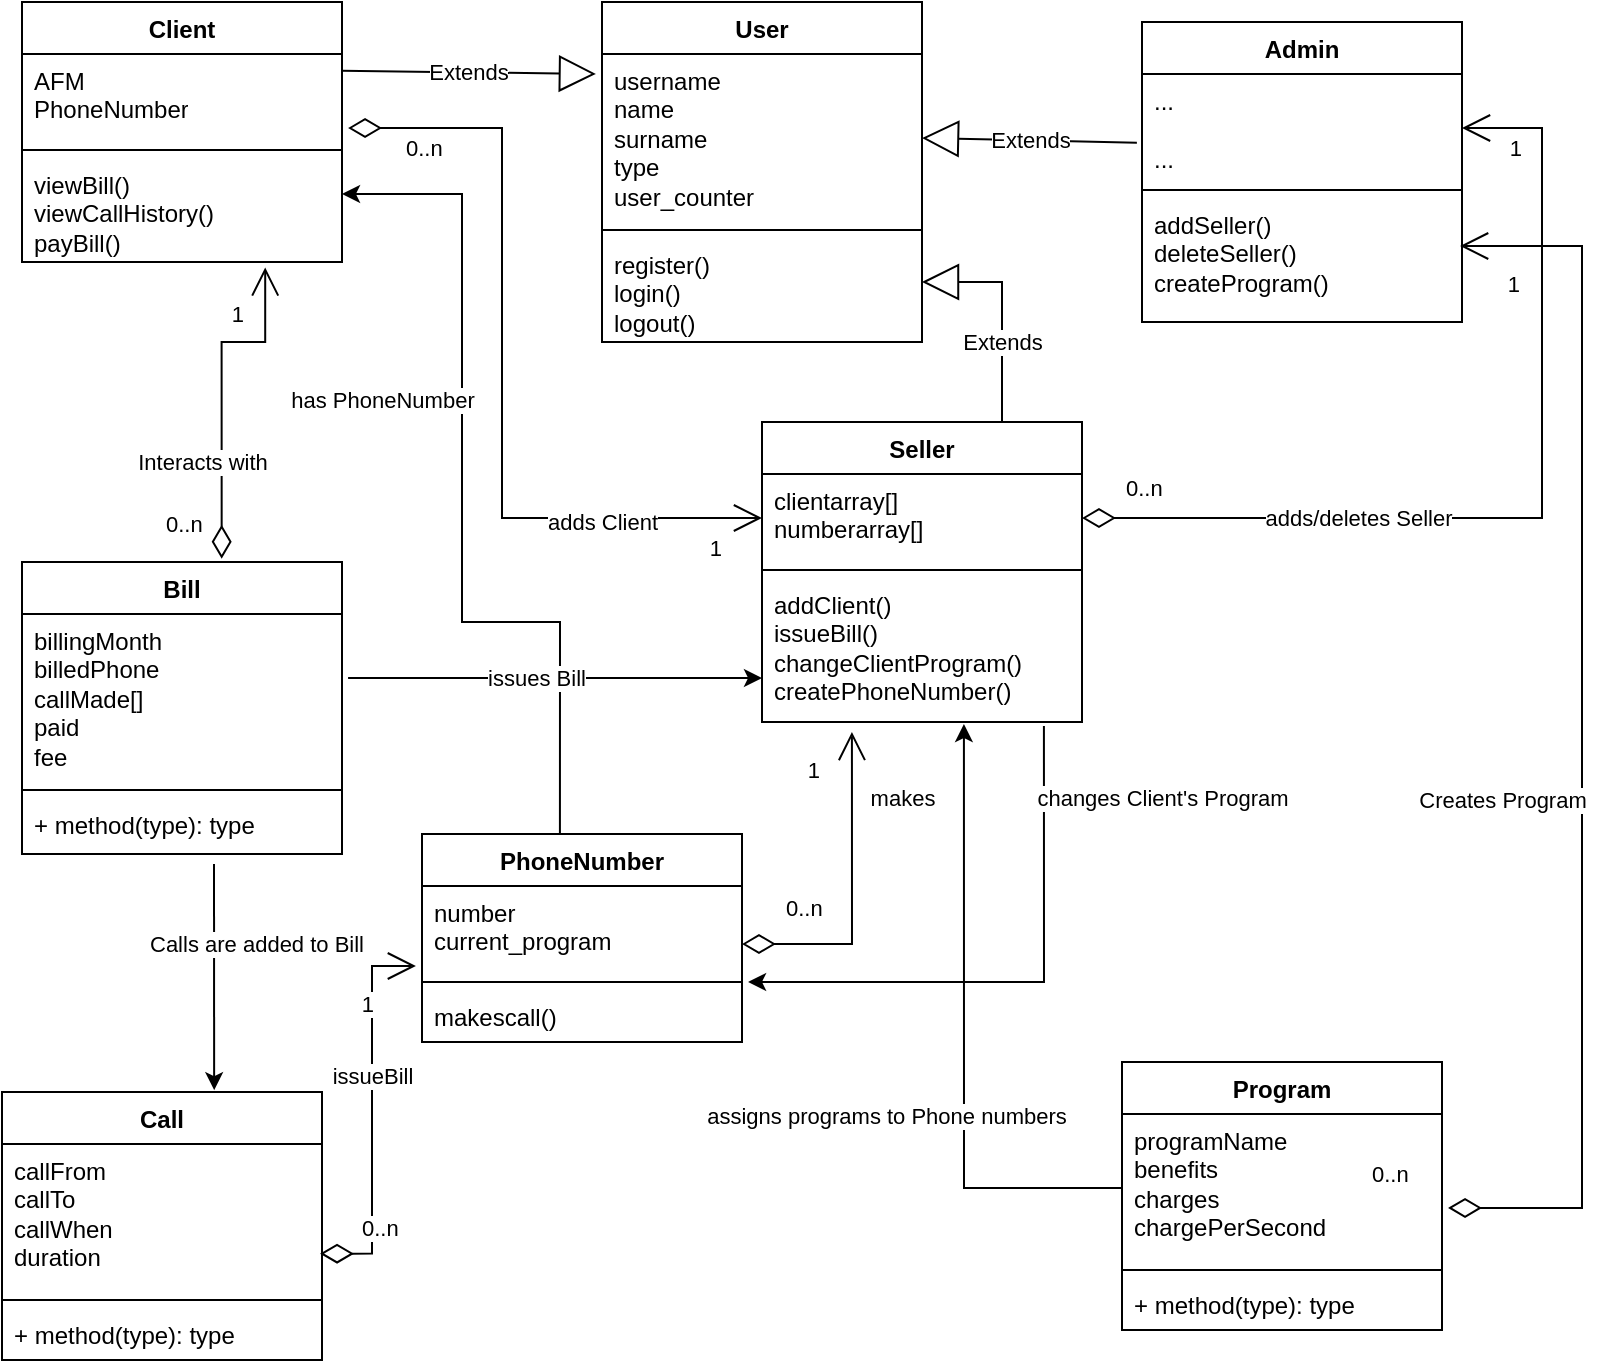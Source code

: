 <mxfile version="24.2.8" type="github">
  <diagram id="C5RBs43oDa-KdzZeNtuy" name="Page-1">
    <mxGraphModel dx="468" dy="421" grid="1" gridSize="10" guides="1" tooltips="1" connect="1" arrows="1" fold="1" page="1" pageScale="1" pageWidth="827" pageHeight="1169" math="0" shadow="0">
      <root>
        <mxCell id="WIyWlLk6GJQsqaUBKTNV-0" />
        <mxCell id="WIyWlLk6GJQsqaUBKTNV-1" parent="WIyWlLk6GJQsqaUBKTNV-0" />
        <mxCell id="PQQsiV7FaaH9W0I3lToX-6" value="User" style="swimlane;fontStyle=1;align=center;verticalAlign=top;childLayout=stackLayout;horizontal=1;startSize=26;horizontalStack=0;resizeParent=1;resizeParentMax=0;resizeLast=0;collapsible=1;marginBottom=0;whiteSpace=wrap;html=1;" parent="WIyWlLk6GJQsqaUBKTNV-1" vertex="1">
          <mxGeometry x="320" y="40" width="160" height="170" as="geometry">
            <mxRectangle x="254" y="150" width="100" height="30" as="alternateBounds" />
          </mxGeometry>
        </mxCell>
        <mxCell id="PQQsiV7FaaH9W0I3lToX-7" value="username&lt;div&gt;name&lt;/div&gt;&lt;div&gt;surname&lt;/div&gt;&lt;div&gt;type&lt;/div&gt;&lt;div&gt;user_counter&lt;/div&gt;" style="text;strokeColor=none;fillColor=none;align=left;verticalAlign=top;spacingLeft=4;spacingRight=4;overflow=hidden;rotatable=0;points=[[0,0.5],[1,0.5]];portConstraint=eastwest;whiteSpace=wrap;html=1;" parent="PQQsiV7FaaH9W0I3lToX-6" vertex="1">
          <mxGeometry y="26" width="160" height="84" as="geometry" />
        </mxCell>
        <mxCell id="PQQsiV7FaaH9W0I3lToX-8" value="" style="line;strokeWidth=1;fillColor=none;align=left;verticalAlign=middle;spacingTop=-1;spacingLeft=3;spacingRight=3;rotatable=0;labelPosition=right;points=[];portConstraint=eastwest;strokeColor=inherit;" parent="PQQsiV7FaaH9W0I3lToX-6" vertex="1">
          <mxGeometry y="110" width="160" height="8" as="geometry" />
        </mxCell>
        <mxCell id="PQQsiV7FaaH9W0I3lToX-9" value="register()&lt;div&gt;login()&lt;/div&gt;&lt;div&gt;logout()&lt;/div&gt;" style="text;strokeColor=none;fillColor=none;align=left;verticalAlign=top;spacingLeft=4;spacingRight=4;overflow=hidden;rotatable=0;points=[[0,0.5],[1,0.5]];portConstraint=eastwest;whiteSpace=wrap;html=1;" parent="PQQsiV7FaaH9W0I3lToX-6" vertex="1">
          <mxGeometry y="118" width="160" height="52" as="geometry" />
        </mxCell>
        <mxCell id="PQQsiV7FaaH9W0I3lToX-16" value="Admin" style="swimlane;fontStyle=1;align=center;verticalAlign=top;childLayout=stackLayout;horizontal=1;startSize=26;horizontalStack=0;resizeParent=1;resizeParentMax=0;resizeLast=0;collapsible=1;marginBottom=0;whiteSpace=wrap;html=1;" parent="WIyWlLk6GJQsqaUBKTNV-1" vertex="1">
          <mxGeometry x="590" y="50" width="160" height="150" as="geometry" />
        </mxCell>
        <mxCell id="PQQsiV7FaaH9W0I3lToX-17" value="...&lt;div&gt;&lt;br&gt;&lt;/div&gt;&lt;div&gt;...&lt;/div&gt;" style="text;strokeColor=none;fillColor=none;align=left;verticalAlign=top;spacingLeft=4;spacingRight=4;overflow=hidden;rotatable=0;points=[[0,0.5],[1,0.5]];portConstraint=eastwest;whiteSpace=wrap;html=1;" parent="PQQsiV7FaaH9W0I3lToX-16" vertex="1">
          <mxGeometry y="26" width="160" height="54" as="geometry" />
        </mxCell>
        <mxCell id="PQQsiV7FaaH9W0I3lToX-18" value="" style="line;strokeWidth=1;fillColor=none;align=left;verticalAlign=middle;spacingTop=-1;spacingLeft=3;spacingRight=3;rotatable=0;labelPosition=right;points=[];portConstraint=eastwest;strokeColor=inherit;" parent="PQQsiV7FaaH9W0I3lToX-16" vertex="1">
          <mxGeometry y="80" width="160" height="8" as="geometry" />
        </mxCell>
        <mxCell id="PQQsiV7FaaH9W0I3lToX-19" value="addSeller()&lt;div&gt;deleteSeller()&lt;/div&gt;&lt;div&gt;createProgram()&lt;/div&gt;" style="text;strokeColor=none;fillColor=none;align=left;verticalAlign=top;spacingLeft=4;spacingRight=4;overflow=hidden;rotatable=0;points=[[0,0.5],[1,0.5]];portConstraint=eastwest;whiteSpace=wrap;html=1;" parent="PQQsiV7FaaH9W0I3lToX-16" vertex="1">
          <mxGeometry y="88" width="160" height="62" as="geometry" />
        </mxCell>
        <mxCell id="PQQsiV7FaaH9W0I3lToX-20" value="Client" style="swimlane;fontStyle=1;align=center;verticalAlign=top;childLayout=stackLayout;horizontal=1;startSize=26;horizontalStack=0;resizeParent=1;resizeParentMax=0;resizeLast=0;collapsible=1;marginBottom=0;whiteSpace=wrap;html=1;" parent="WIyWlLk6GJQsqaUBKTNV-1" vertex="1">
          <mxGeometry x="30" y="40" width="160" height="130" as="geometry" />
        </mxCell>
        <mxCell id="PQQsiV7FaaH9W0I3lToX-21" value="AFM&lt;div&gt;PhoneNumber&lt;/div&gt;&lt;div&gt;&lt;br&gt;&lt;/div&gt;" style="text;strokeColor=none;fillColor=none;align=left;verticalAlign=top;spacingLeft=4;spacingRight=4;overflow=hidden;rotatable=0;points=[[0,0.5],[1,0.5]];portConstraint=eastwest;whiteSpace=wrap;html=1;" parent="PQQsiV7FaaH9W0I3lToX-20" vertex="1">
          <mxGeometry y="26" width="160" height="44" as="geometry" />
        </mxCell>
        <mxCell id="PQQsiV7FaaH9W0I3lToX-22" value="" style="line;strokeWidth=1;fillColor=none;align=left;verticalAlign=middle;spacingTop=-1;spacingLeft=3;spacingRight=3;rotatable=0;labelPosition=right;points=[];portConstraint=eastwest;strokeColor=inherit;" parent="PQQsiV7FaaH9W0I3lToX-20" vertex="1">
          <mxGeometry y="70" width="160" height="8" as="geometry" />
        </mxCell>
        <mxCell id="PQQsiV7FaaH9W0I3lToX-23" value="viewBill()&lt;div&gt;viewCallHistory()&lt;/div&gt;&lt;div&gt;payBill()&lt;/div&gt;" style="text;strokeColor=none;fillColor=none;align=left;verticalAlign=top;spacingLeft=4;spacingRight=4;overflow=hidden;rotatable=0;points=[[0,0.5],[1,0.5]];portConstraint=eastwest;whiteSpace=wrap;html=1;" parent="PQQsiV7FaaH9W0I3lToX-20" vertex="1">
          <mxGeometry y="78" width="160" height="52" as="geometry" />
        </mxCell>
        <mxCell id="PQQsiV7FaaH9W0I3lToX-24" value="Seller" style="swimlane;fontStyle=1;align=center;verticalAlign=top;childLayout=stackLayout;horizontal=1;startSize=26;horizontalStack=0;resizeParent=1;resizeParentMax=0;resizeLast=0;collapsible=1;marginBottom=0;whiteSpace=wrap;html=1;" parent="WIyWlLk6GJQsqaUBKTNV-1" vertex="1">
          <mxGeometry x="400" y="250" width="160" height="150" as="geometry" />
        </mxCell>
        <mxCell id="PQQsiV7FaaH9W0I3lToX-25" value="clientarray[]&lt;div&gt;numberarray[]&lt;/div&gt;" style="text;strokeColor=none;fillColor=none;align=left;verticalAlign=top;spacingLeft=4;spacingRight=4;overflow=hidden;rotatable=0;points=[[0,0.5],[1,0.5]];portConstraint=eastwest;whiteSpace=wrap;html=1;" parent="PQQsiV7FaaH9W0I3lToX-24" vertex="1">
          <mxGeometry y="26" width="160" height="44" as="geometry" />
        </mxCell>
        <mxCell id="PQQsiV7FaaH9W0I3lToX-26" value="" style="line;strokeWidth=1;fillColor=none;align=left;verticalAlign=middle;spacingTop=-1;spacingLeft=3;spacingRight=3;rotatable=0;labelPosition=right;points=[];portConstraint=eastwest;strokeColor=inherit;" parent="PQQsiV7FaaH9W0I3lToX-24" vertex="1">
          <mxGeometry y="70" width="160" height="8" as="geometry" />
        </mxCell>
        <mxCell id="PQQsiV7FaaH9W0I3lToX-27" value="addClient()&lt;div&gt;issueBill()&lt;/div&gt;&lt;div&gt;changeClientProgram()&lt;br&gt;createPhoneNumber()&lt;/div&gt;&lt;div&gt;&lt;br&gt;&lt;/div&gt;" style="text;strokeColor=none;fillColor=none;align=left;verticalAlign=top;spacingLeft=4;spacingRight=4;overflow=hidden;rotatable=0;points=[[0,0.5],[1,0.5]];portConstraint=eastwest;whiteSpace=wrap;html=1;" parent="PQQsiV7FaaH9W0I3lToX-24" vertex="1">
          <mxGeometry y="78" width="160" height="72" as="geometry" />
        </mxCell>
        <mxCell id="PQQsiV7FaaH9W0I3lToX-28" value="Extends" style="endArrow=block;endSize=16;endFill=0;html=1;rounded=0;exitX=0.999;exitY=0.19;exitDx=0;exitDy=0;exitPerimeter=0;entryX=-0.019;entryY=0.119;entryDx=0;entryDy=0;entryPerimeter=0;" parent="WIyWlLk6GJQsqaUBKTNV-1" source="PQQsiV7FaaH9W0I3lToX-21" target="PQQsiV7FaaH9W0I3lToX-7" edge="1">
          <mxGeometry width="160" relative="1" as="geometry">
            <mxPoint x="194" y="100" as="sourcePoint" />
            <mxPoint x="320" y="74" as="targetPoint" />
            <Array as="points" />
          </mxGeometry>
        </mxCell>
        <mxCell id="PQQsiV7FaaH9W0I3lToX-29" value="Extends" style="endArrow=block;endSize=16;endFill=0;html=1;rounded=0;exitX=0.75;exitY=0;exitDx=0;exitDy=0;" parent="WIyWlLk6GJQsqaUBKTNV-1" source="PQQsiV7FaaH9W0I3lToX-24" edge="1">
          <mxGeometry x="-0.273" width="160" relative="1" as="geometry">
            <mxPoint x="470" y="524.24" as="sourcePoint" />
            <mxPoint x="480" y="180" as="targetPoint" />
            <Array as="points">
              <mxPoint x="520" y="180" />
            </Array>
            <mxPoint as="offset" />
          </mxGeometry>
        </mxCell>
        <mxCell id="PQQsiV7FaaH9W0I3lToX-30" value="Extends" style="endArrow=block;endSize=16;endFill=0;html=1;rounded=0;entryX=1;entryY=0.5;entryDx=0;entryDy=0;exitX=-0.016;exitY=0.636;exitDx=0;exitDy=0;exitPerimeter=0;" parent="WIyWlLk6GJQsqaUBKTNV-1" source="PQQsiV7FaaH9W0I3lToX-17" target="PQQsiV7FaaH9W0I3lToX-7" edge="1">
          <mxGeometry width="160" relative="1" as="geometry">
            <mxPoint x="590" y="108" as="sourcePoint" />
            <mxPoint x="634" y="310" as="targetPoint" />
          </mxGeometry>
        </mxCell>
        <mxCell id="PQQsiV7FaaH9W0I3lToX-31" value="PhoneNumber" style="swimlane;fontStyle=1;align=center;verticalAlign=top;childLayout=stackLayout;horizontal=1;startSize=26;horizontalStack=0;resizeParent=1;resizeParentMax=0;resizeLast=0;collapsible=1;marginBottom=0;whiteSpace=wrap;html=1;" parent="WIyWlLk6GJQsqaUBKTNV-1" vertex="1">
          <mxGeometry x="230" y="456" width="160" height="104" as="geometry" />
        </mxCell>
        <mxCell id="PQQsiV7FaaH9W0I3lToX-32" value="&lt;div&gt;number&lt;/div&gt;&lt;div&gt;current_program&lt;/div&gt;" style="text;strokeColor=none;fillColor=none;align=left;verticalAlign=top;spacingLeft=4;spacingRight=4;overflow=hidden;rotatable=0;points=[[0,0.5],[1,0.5]];portConstraint=eastwest;whiteSpace=wrap;html=1;" parent="PQQsiV7FaaH9W0I3lToX-31" vertex="1">
          <mxGeometry y="26" width="160" height="44" as="geometry" />
        </mxCell>
        <mxCell id="PQQsiV7FaaH9W0I3lToX-33" value="" style="line;strokeWidth=1;fillColor=none;align=left;verticalAlign=middle;spacingTop=-1;spacingLeft=3;spacingRight=3;rotatable=0;labelPosition=right;points=[];portConstraint=eastwest;strokeColor=inherit;" parent="PQQsiV7FaaH9W0I3lToX-31" vertex="1">
          <mxGeometry y="70" width="160" height="8" as="geometry" />
        </mxCell>
        <mxCell id="PQQsiV7FaaH9W0I3lToX-34" value="makescall()" style="text;strokeColor=none;fillColor=none;align=left;verticalAlign=top;spacingLeft=4;spacingRight=4;overflow=hidden;rotatable=0;points=[[0,0.5],[1,0.5]];portConstraint=eastwest;whiteSpace=wrap;html=1;" parent="PQQsiV7FaaH9W0I3lToX-31" vertex="1">
          <mxGeometry y="78" width="160" height="26" as="geometry" />
        </mxCell>
        <mxCell id="PQQsiV7FaaH9W0I3lToX-35" value="Program" style="swimlane;fontStyle=1;align=center;verticalAlign=top;childLayout=stackLayout;horizontal=1;startSize=26;horizontalStack=0;resizeParent=1;resizeParentMax=0;resizeLast=0;collapsible=1;marginBottom=0;whiteSpace=wrap;html=1;" parent="WIyWlLk6GJQsqaUBKTNV-1" vertex="1">
          <mxGeometry x="580" y="570" width="160" height="134" as="geometry" />
        </mxCell>
        <mxCell id="PQQsiV7FaaH9W0I3lToX-36" value="programName&lt;div&gt;benefits&lt;/div&gt;&lt;div&gt;charges&lt;/div&gt;&lt;div&gt;chargePerSecond&lt;/div&gt;" style="text;strokeColor=none;fillColor=none;align=left;verticalAlign=top;spacingLeft=4;spacingRight=4;overflow=hidden;rotatable=0;points=[[0,0.5],[1,0.5]];portConstraint=eastwest;whiteSpace=wrap;html=1;" parent="PQQsiV7FaaH9W0I3lToX-35" vertex="1">
          <mxGeometry y="26" width="160" height="74" as="geometry" />
        </mxCell>
        <mxCell id="PQQsiV7FaaH9W0I3lToX-37" value="" style="line;strokeWidth=1;fillColor=none;align=left;verticalAlign=middle;spacingTop=-1;spacingLeft=3;spacingRight=3;rotatable=0;labelPosition=right;points=[];portConstraint=eastwest;strokeColor=inherit;" parent="PQQsiV7FaaH9W0I3lToX-35" vertex="1">
          <mxGeometry y="100" width="160" height="8" as="geometry" />
        </mxCell>
        <mxCell id="PQQsiV7FaaH9W0I3lToX-38" value="+ method(type): type" style="text;strokeColor=none;fillColor=none;align=left;verticalAlign=top;spacingLeft=4;spacingRight=4;overflow=hidden;rotatable=0;points=[[0,0.5],[1,0.5]];portConstraint=eastwest;whiteSpace=wrap;html=1;" parent="PQQsiV7FaaH9W0I3lToX-35" vertex="1">
          <mxGeometry y="108" width="160" height="26" as="geometry" />
        </mxCell>
        <mxCell id="PQQsiV7FaaH9W0I3lToX-39" value="Call" style="swimlane;fontStyle=1;align=center;verticalAlign=top;childLayout=stackLayout;horizontal=1;startSize=26;horizontalStack=0;resizeParent=1;resizeParentMax=0;resizeLast=0;collapsible=1;marginBottom=0;whiteSpace=wrap;html=1;" parent="WIyWlLk6GJQsqaUBKTNV-1" vertex="1">
          <mxGeometry x="20" y="585" width="160" height="134" as="geometry" />
        </mxCell>
        <mxCell id="PQQsiV7FaaH9W0I3lToX-40" value="callFrom&lt;div&gt;callTo&lt;/div&gt;&lt;div&gt;callWhen&lt;/div&gt;&lt;div&gt;duration&lt;/div&gt;" style="text;strokeColor=none;fillColor=none;align=left;verticalAlign=top;spacingLeft=4;spacingRight=4;overflow=hidden;rotatable=0;points=[[0,0.5],[1,0.5]];portConstraint=eastwest;whiteSpace=wrap;html=1;" parent="PQQsiV7FaaH9W0I3lToX-39" vertex="1">
          <mxGeometry y="26" width="160" height="74" as="geometry" />
        </mxCell>
        <mxCell id="PQQsiV7FaaH9W0I3lToX-41" value="" style="line;strokeWidth=1;fillColor=none;align=left;verticalAlign=middle;spacingTop=-1;spacingLeft=3;spacingRight=3;rotatable=0;labelPosition=right;points=[];portConstraint=eastwest;strokeColor=inherit;" parent="PQQsiV7FaaH9W0I3lToX-39" vertex="1">
          <mxGeometry y="100" width="160" height="8" as="geometry" />
        </mxCell>
        <mxCell id="PQQsiV7FaaH9W0I3lToX-42" value="+ method(type): type" style="text;strokeColor=none;fillColor=none;align=left;verticalAlign=top;spacingLeft=4;spacingRight=4;overflow=hidden;rotatable=0;points=[[0,0.5],[1,0.5]];portConstraint=eastwest;whiteSpace=wrap;html=1;" parent="PQQsiV7FaaH9W0I3lToX-39" vertex="1">
          <mxGeometry y="108" width="160" height="26" as="geometry" />
        </mxCell>
        <mxCell id="PQQsiV7FaaH9W0I3lToX-43" value="Bill" style="swimlane;fontStyle=1;align=center;verticalAlign=top;childLayout=stackLayout;horizontal=1;startSize=26;horizontalStack=0;resizeParent=1;resizeParentMax=0;resizeLast=0;collapsible=1;marginBottom=0;whiteSpace=wrap;html=1;" parent="WIyWlLk6GJQsqaUBKTNV-1" vertex="1">
          <mxGeometry x="30" y="320" width="160" height="146" as="geometry" />
        </mxCell>
        <mxCell id="PQQsiV7FaaH9W0I3lToX-44" value="billingMonth&lt;div&gt;billedPhone&lt;/div&gt;&lt;div&gt;callMade[]&lt;/div&gt;&lt;div&gt;paid&lt;/div&gt;&lt;div&gt;fee&lt;/div&gt;" style="text;strokeColor=none;fillColor=none;align=left;verticalAlign=top;spacingLeft=4;spacingRight=4;overflow=hidden;rotatable=0;points=[[0,0.5],[1,0.5]];portConstraint=eastwest;whiteSpace=wrap;html=1;" parent="PQQsiV7FaaH9W0I3lToX-43" vertex="1">
          <mxGeometry y="26" width="160" height="84" as="geometry" />
        </mxCell>
        <mxCell id="PQQsiV7FaaH9W0I3lToX-45" value="" style="line;strokeWidth=1;fillColor=none;align=left;verticalAlign=middle;spacingTop=-1;spacingLeft=3;spacingRight=3;rotatable=0;labelPosition=right;points=[];portConstraint=eastwest;strokeColor=inherit;" parent="PQQsiV7FaaH9W0I3lToX-43" vertex="1">
          <mxGeometry y="110" width="160" height="8" as="geometry" />
        </mxCell>
        <mxCell id="PQQsiV7FaaH9W0I3lToX-46" value="+ method(type): type" style="text;strokeColor=none;fillColor=none;align=left;verticalAlign=top;spacingLeft=4;spacingRight=4;overflow=hidden;rotatable=0;points=[[0,0.5],[1,0.5]];portConstraint=eastwest;whiteSpace=wrap;html=1;" parent="PQQsiV7FaaH9W0I3lToX-43" vertex="1">
          <mxGeometry y="118" width="160" height="28" as="geometry" />
        </mxCell>
        <mxCell id="S9b0oIYNmGxssWFGSMph-13" value="adds/deletes Seller" style="endArrow=open;html=1;endSize=12;startArrow=diamondThin;startSize=14;startFill=0;edgeStyle=orthogonalEdgeStyle;rounded=0;exitX=1;exitY=0.5;exitDx=0;exitDy=0;entryX=1;entryY=0.5;entryDx=0;entryDy=0;" parent="WIyWlLk6GJQsqaUBKTNV-1" source="PQQsiV7FaaH9W0I3lToX-25" target="PQQsiV7FaaH9W0I3lToX-17" edge="1">
          <mxGeometry x="-0.406" relative="1" as="geometry">
            <mxPoint x="750" y="410" as="sourcePoint" />
            <mxPoint x="910" y="410" as="targetPoint" />
            <Array as="points">
              <mxPoint x="790" y="298" />
              <mxPoint x="790" y="103" />
            </Array>
            <mxPoint as="offset" />
          </mxGeometry>
        </mxCell>
        <mxCell id="S9b0oIYNmGxssWFGSMph-14" value="0..n" style="edgeLabel;resizable=0;html=1;align=left;verticalAlign=top;" parent="S9b0oIYNmGxssWFGSMph-13" connectable="0" vertex="1">
          <mxGeometry x="-1" relative="1" as="geometry">
            <mxPoint x="20" y="-28" as="offset" />
          </mxGeometry>
        </mxCell>
        <mxCell id="S9b0oIYNmGxssWFGSMph-15" value="1" style="edgeLabel;resizable=0;html=1;align=right;verticalAlign=top;" parent="S9b0oIYNmGxssWFGSMph-13" connectable="0" vertex="1">
          <mxGeometry x="1" relative="1" as="geometry">
            <mxPoint x="30" y="-3" as="offset" />
          </mxGeometry>
        </mxCell>
        <mxCell id="S9b0oIYNmGxssWFGSMph-16" value="adds Client" style="endArrow=open;html=1;endSize=12;startArrow=diamondThin;startSize=14;startFill=0;edgeStyle=orthogonalEdgeStyle;rounded=0;entryX=0;entryY=0.5;entryDx=0;entryDy=0;exitX=1.019;exitY=0.841;exitDx=0;exitDy=0;exitPerimeter=0;" parent="WIyWlLk6GJQsqaUBKTNV-1" source="PQQsiV7FaaH9W0I3lToX-21" target="PQQsiV7FaaH9W0I3lToX-25" edge="1">
          <mxGeometry x="0.602" y="-2" relative="1" as="geometry">
            <mxPoint x="290" y="150" as="sourcePoint" />
            <mxPoint x="350" y="110" as="targetPoint" />
            <Array as="points">
              <mxPoint x="270" y="103" />
              <mxPoint x="270" y="298" />
            </Array>
            <mxPoint as="offset" />
          </mxGeometry>
        </mxCell>
        <mxCell id="S9b0oIYNmGxssWFGSMph-17" value="0..n" style="edgeLabel;resizable=0;html=1;align=left;verticalAlign=top;" parent="S9b0oIYNmGxssWFGSMph-16" connectable="0" vertex="1">
          <mxGeometry x="-1" relative="1" as="geometry">
            <mxPoint x="27" y="-3" as="offset" />
          </mxGeometry>
        </mxCell>
        <mxCell id="S9b0oIYNmGxssWFGSMph-18" value="1" style="edgeLabel;resizable=0;html=1;align=right;verticalAlign=top;" parent="S9b0oIYNmGxssWFGSMph-16" connectable="0" vertex="1">
          <mxGeometry x="1" relative="1" as="geometry">
            <mxPoint x="-20" y="2" as="offset" />
          </mxGeometry>
        </mxCell>
        <mxCell id="S9b0oIYNmGxssWFGSMph-22" value="makes" style="endArrow=open;html=1;endSize=12;startArrow=diamondThin;startSize=14;startFill=0;edgeStyle=orthogonalEdgeStyle;rounded=0;exitX=1;exitY=0.659;exitDx=0;exitDy=0;entryX=0.281;entryY=1.069;entryDx=0;entryDy=0;exitPerimeter=0;entryPerimeter=0;" parent="WIyWlLk6GJQsqaUBKTNV-1" source="PQQsiV7FaaH9W0I3lToX-32" target="PQQsiV7FaaH9W0I3lToX-27" edge="1">
          <mxGeometry x="0.587" y="-25" relative="1" as="geometry">
            <mxPoint x="320" y="360" as="sourcePoint" />
            <mxPoint x="530" y="310" as="targetPoint" />
            <Array as="points">
              <mxPoint x="445" y="511" />
            </Array>
            <mxPoint as="offset" />
          </mxGeometry>
        </mxCell>
        <mxCell id="S9b0oIYNmGxssWFGSMph-23" value="0..n" style="edgeLabel;resizable=0;html=1;align=left;verticalAlign=top;" parent="S9b0oIYNmGxssWFGSMph-22" connectable="0" vertex="1">
          <mxGeometry x="-1" relative="1" as="geometry">
            <mxPoint x="20" y="-31" as="offset" />
          </mxGeometry>
        </mxCell>
        <mxCell id="S9b0oIYNmGxssWFGSMph-24" value="1" style="edgeLabel;resizable=0;html=1;align=right;verticalAlign=top;" parent="S9b0oIYNmGxssWFGSMph-22" connectable="0" vertex="1">
          <mxGeometry x="1" relative="1" as="geometry">
            <mxPoint x="-15" y="6" as="offset" />
          </mxGeometry>
        </mxCell>
        <mxCell id="FqNcEAtLq2740I8LnWUh-9" value="Creates Program" style="endArrow=open;html=1;endSize=12;startArrow=diamondThin;startSize=14;startFill=0;edgeStyle=orthogonalEdgeStyle;rounded=0;entryX=0.994;entryY=0.387;entryDx=0;entryDy=0;entryPerimeter=0;exitX=1.019;exitY=0.635;exitDx=0;exitDy=0;exitPerimeter=0;" parent="WIyWlLk6GJQsqaUBKTNV-1" source="PQQsiV7FaaH9W0I3lToX-36" target="PQQsiV7FaaH9W0I3lToX-19" edge="1">
          <mxGeometry x="-0.11" y="40" relative="1" as="geometry">
            <mxPoint x="230" y="660" as="sourcePoint" />
            <mxPoint x="690" y="250" as="targetPoint" />
            <Array as="points">
              <mxPoint x="810" y="643" />
              <mxPoint x="810" y="162" />
            </Array>
            <mxPoint as="offset" />
          </mxGeometry>
        </mxCell>
        <mxCell id="FqNcEAtLq2740I8LnWUh-10" value="0..n" style="edgeLabel;resizable=0;html=1;align=left;verticalAlign=top;" parent="FqNcEAtLq2740I8LnWUh-9" connectable="0" vertex="1">
          <mxGeometry x="-1" relative="1" as="geometry">
            <mxPoint x="-40" y="-30" as="offset" />
          </mxGeometry>
        </mxCell>
        <mxCell id="FqNcEAtLq2740I8LnWUh-11" value="1" style="edgeLabel;resizable=0;html=1;align=right;verticalAlign=top;" parent="FqNcEAtLq2740I8LnWUh-9" connectable="0" vertex="1">
          <mxGeometry x="1" relative="1" as="geometry">
            <mxPoint x="31" y="6" as="offset" />
          </mxGeometry>
        </mxCell>
        <mxCell id="ZRw_U6qxjAQ-fMK9GYlp-0" value="issueBill" style="endArrow=open;html=1;endSize=12;startArrow=diamondThin;startSize=14;startFill=0;edgeStyle=orthogonalEdgeStyle;rounded=0;exitX=0.994;exitY=0.741;exitDx=0;exitDy=0;exitPerimeter=0;entryX=-0.019;entryY=0.909;entryDx=0;entryDy=0;entryPerimeter=0;" parent="WIyWlLk6GJQsqaUBKTNV-1" source="PQQsiV7FaaH9W0I3lToX-40" target="PQQsiV7FaaH9W0I3lToX-32" edge="1">
          <mxGeometry x="0.193" relative="1" as="geometry">
            <mxPoint x="-12" y="520" as="sourcePoint" />
            <mxPoint x="160" y="510" as="targetPoint" />
            <Array as="points" />
            <mxPoint as="offset" />
          </mxGeometry>
        </mxCell>
        <mxCell id="ZRw_U6qxjAQ-fMK9GYlp-1" value="0..n" style="edgeLabel;resizable=0;html=1;align=left;verticalAlign=top;" parent="ZRw_U6qxjAQ-fMK9GYlp-0" connectable="0" vertex="1">
          <mxGeometry x="-1" relative="1" as="geometry">
            <mxPoint x="19" y="-26" as="offset" />
          </mxGeometry>
        </mxCell>
        <mxCell id="ZRw_U6qxjAQ-fMK9GYlp-2" value="1" style="edgeLabel;resizable=0;html=1;align=right;verticalAlign=top;" parent="ZRw_U6qxjAQ-fMK9GYlp-0" connectable="0" vertex="1">
          <mxGeometry x="1" relative="1" as="geometry">
            <mxPoint x="-20" y="6" as="offset" />
          </mxGeometry>
        </mxCell>
        <mxCell id="ZRw_U6qxjAQ-fMK9GYlp-3" value="" style="endArrow=classic;html=1;rounded=0;exitX=0.6;exitY=1.179;exitDx=0;exitDy=0;exitPerimeter=0;entryX=0.663;entryY=-0.007;entryDx=0;entryDy=0;entryPerimeter=0;" parent="WIyWlLk6GJQsqaUBKTNV-1" source="PQQsiV7FaaH9W0I3lToX-46" target="PQQsiV7FaaH9W0I3lToX-39" edge="1">
          <mxGeometry relative="1" as="geometry">
            <mxPoint x="-160" y="320" as="sourcePoint" />
            <mxPoint x="126" y="580" as="targetPoint" />
            <Array as="points" />
          </mxGeometry>
        </mxCell>
        <mxCell id="ZRw_U6qxjAQ-fMK9GYlp-4" value="Calls are added to Bill" style="edgeLabel;resizable=0;html=1;;align=center;verticalAlign=middle;" parent="ZRw_U6qxjAQ-fMK9GYlp-3" connectable="0" vertex="1">
          <mxGeometry relative="1" as="geometry">
            <mxPoint x="21" y="-17" as="offset" />
          </mxGeometry>
        </mxCell>
        <mxCell id="7mp21v4PdJmZDxbPtNOf-0" value="" style="endArrow=classic;html=1;rounded=0;exitX=0.881;exitY=1.028;exitDx=0;exitDy=0;exitPerimeter=0;entryX=1.019;entryY=-0.154;entryDx=0;entryDy=0;entryPerimeter=0;" parent="WIyWlLk6GJQsqaUBKTNV-1" source="PQQsiV7FaaH9W0I3lToX-27" target="PQQsiV7FaaH9W0I3lToX-34" edge="1">
          <mxGeometry relative="1" as="geometry">
            <mxPoint x="480" y="530" as="sourcePoint" />
            <mxPoint x="580" y="530" as="targetPoint" />
            <Array as="points">
              <mxPoint x="541" y="530" />
            </Array>
          </mxGeometry>
        </mxCell>
        <mxCell id="7mp21v4PdJmZDxbPtNOf-1" value="changes Client&#39;s Program" style="edgeLabel;resizable=0;html=1;;align=center;verticalAlign=middle;" parent="7mp21v4PdJmZDxbPtNOf-0" connectable="0" vertex="1">
          <mxGeometry relative="1" as="geometry">
            <mxPoint x="69" y="-92" as="offset" />
          </mxGeometry>
        </mxCell>
        <mxCell id="7mp21v4PdJmZDxbPtNOf-2" value="" style="endArrow=classic;html=1;rounded=0;exitX=0;exitY=0.5;exitDx=0;exitDy=0;entryX=0.631;entryY=1.014;entryDx=0;entryDy=0;entryPerimeter=0;" parent="WIyWlLk6GJQsqaUBKTNV-1" source="PQQsiV7FaaH9W0I3lToX-36" target="PQQsiV7FaaH9W0I3lToX-27" edge="1">
          <mxGeometry relative="1" as="geometry">
            <mxPoint x="498" y="500" as="sourcePoint" />
            <mxPoint x="350" y="628" as="targetPoint" />
            <Array as="points">
              <mxPoint x="501" y="633" />
            </Array>
          </mxGeometry>
        </mxCell>
        <mxCell id="7mp21v4PdJmZDxbPtNOf-3" value="assigns programs to Phone numbers" style="edgeLabel;resizable=0;html=1;;align=center;verticalAlign=middle;" parent="7mp21v4PdJmZDxbPtNOf-2" connectable="0" vertex="1">
          <mxGeometry relative="1" as="geometry">
            <mxPoint x="-39" y="40" as="offset" />
          </mxGeometry>
        </mxCell>
        <mxCell id="7mp21v4PdJmZDxbPtNOf-4" value="" style="endArrow=classic;html=1;rounded=0;exitX=0.431;exitY=0;exitDx=0;exitDy=0;exitPerimeter=0;entryX=1;entryY=0.346;entryDx=0;entryDy=0;entryPerimeter=0;" parent="WIyWlLk6GJQsqaUBKTNV-1" source="PQQsiV7FaaH9W0I3lToX-31" target="PQQsiV7FaaH9W0I3lToX-23" edge="1">
          <mxGeometry relative="1" as="geometry">
            <mxPoint x="-79" y="435.5" as="sourcePoint" />
            <mxPoint x="230" y="211.5" as="targetPoint" />
            <Array as="points">
              <mxPoint x="299" y="350" />
              <mxPoint x="250" y="350" />
              <mxPoint x="250" y="136" />
            </Array>
          </mxGeometry>
        </mxCell>
        <mxCell id="7mp21v4PdJmZDxbPtNOf-5" value="has PhoneNumber" style="edgeLabel;resizable=0;html=1;;align=center;verticalAlign=middle;" parent="7mp21v4PdJmZDxbPtNOf-4" connectable="0" vertex="1">
          <mxGeometry relative="1" as="geometry">
            <mxPoint x="-40" y="-52" as="offset" />
          </mxGeometry>
        </mxCell>
        <mxCell id="j3QCNysYbJSR-qSFu18V-3" value="Interacts with" style="endArrow=open;html=1;endSize=12;startArrow=diamondThin;startSize=14;startFill=0;edgeStyle=orthogonalEdgeStyle;rounded=0;entryX=0.76;entryY=1.052;entryDx=0;entryDy=0;entryPerimeter=0;exitX=0.624;exitY=-0.011;exitDx=0;exitDy=0;exitPerimeter=0;" parent="WIyWlLk6GJQsqaUBKTNV-1" source="PQQsiV7FaaH9W0I3lToX-43" target="PQQsiV7FaaH9W0I3lToX-23" edge="1">
          <mxGeometry x="-0.422" y="10" relative="1" as="geometry">
            <mxPoint x="160" y="290" as="sourcePoint" />
            <mxPoint x="110" y="170" as="targetPoint" />
            <Array as="points">
              <mxPoint x="130" y="210" />
              <mxPoint x="152" y="210" />
            </Array>
            <mxPoint as="offset" />
          </mxGeometry>
        </mxCell>
        <mxCell id="j3QCNysYbJSR-qSFu18V-4" value="0..n" style="edgeLabel;resizable=0;html=1;align=left;verticalAlign=top;" parent="j3QCNysYbJSR-qSFu18V-3" connectable="0" vertex="1">
          <mxGeometry x="-1" relative="1" as="geometry">
            <mxPoint x="-30" y="-30" as="offset" />
          </mxGeometry>
        </mxCell>
        <mxCell id="j3QCNysYbJSR-qSFu18V-5" value="1" style="edgeLabel;resizable=0;html=1;align=right;verticalAlign=top;" parent="j3QCNysYbJSR-qSFu18V-3" connectable="0" vertex="1">
          <mxGeometry x="1" relative="1" as="geometry">
            <mxPoint x="-10" y="10" as="offset" />
          </mxGeometry>
        </mxCell>
        <mxCell id="QBvZkyLRlmYxOdxBIQTw-0" value="" style="endArrow=classic;html=1;rounded=0;exitX=1.019;exitY=0.381;exitDx=0;exitDy=0;exitPerimeter=0;" edge="1" parent="WIyWlLk6GJQsqaUBKTNV-1" source="PQQsiV7FaaH9W0I3lToX-44">
          <mxGeometry relative="1" as="geometry">
            <mxPoint x="220" y="370" as="sourcePoint" />
            <mxPoint x="400" y="378" as="targetPoint" />
            <Array as="points" />
          </mxGeometry>
        </mxCell>
        <mxCell id="QBvZkyLRlmYxOdxBIQTw-1" value="issues Bill" style="edgeLabel;resizable=0;html=1;;align=center;verticalAlign=middle;" connectable="0" vertex="1" parent="QBvZkyLRlmYxOdxBIQTw-0">
          <mxGeometry relative="1" as="geometry">
            <mxPoint x="-10" as="offset" />
          </mxGeometry>
        </mxCell>
      </root>
    </mxGraphModel>
  </diagram>
</mxfile>
